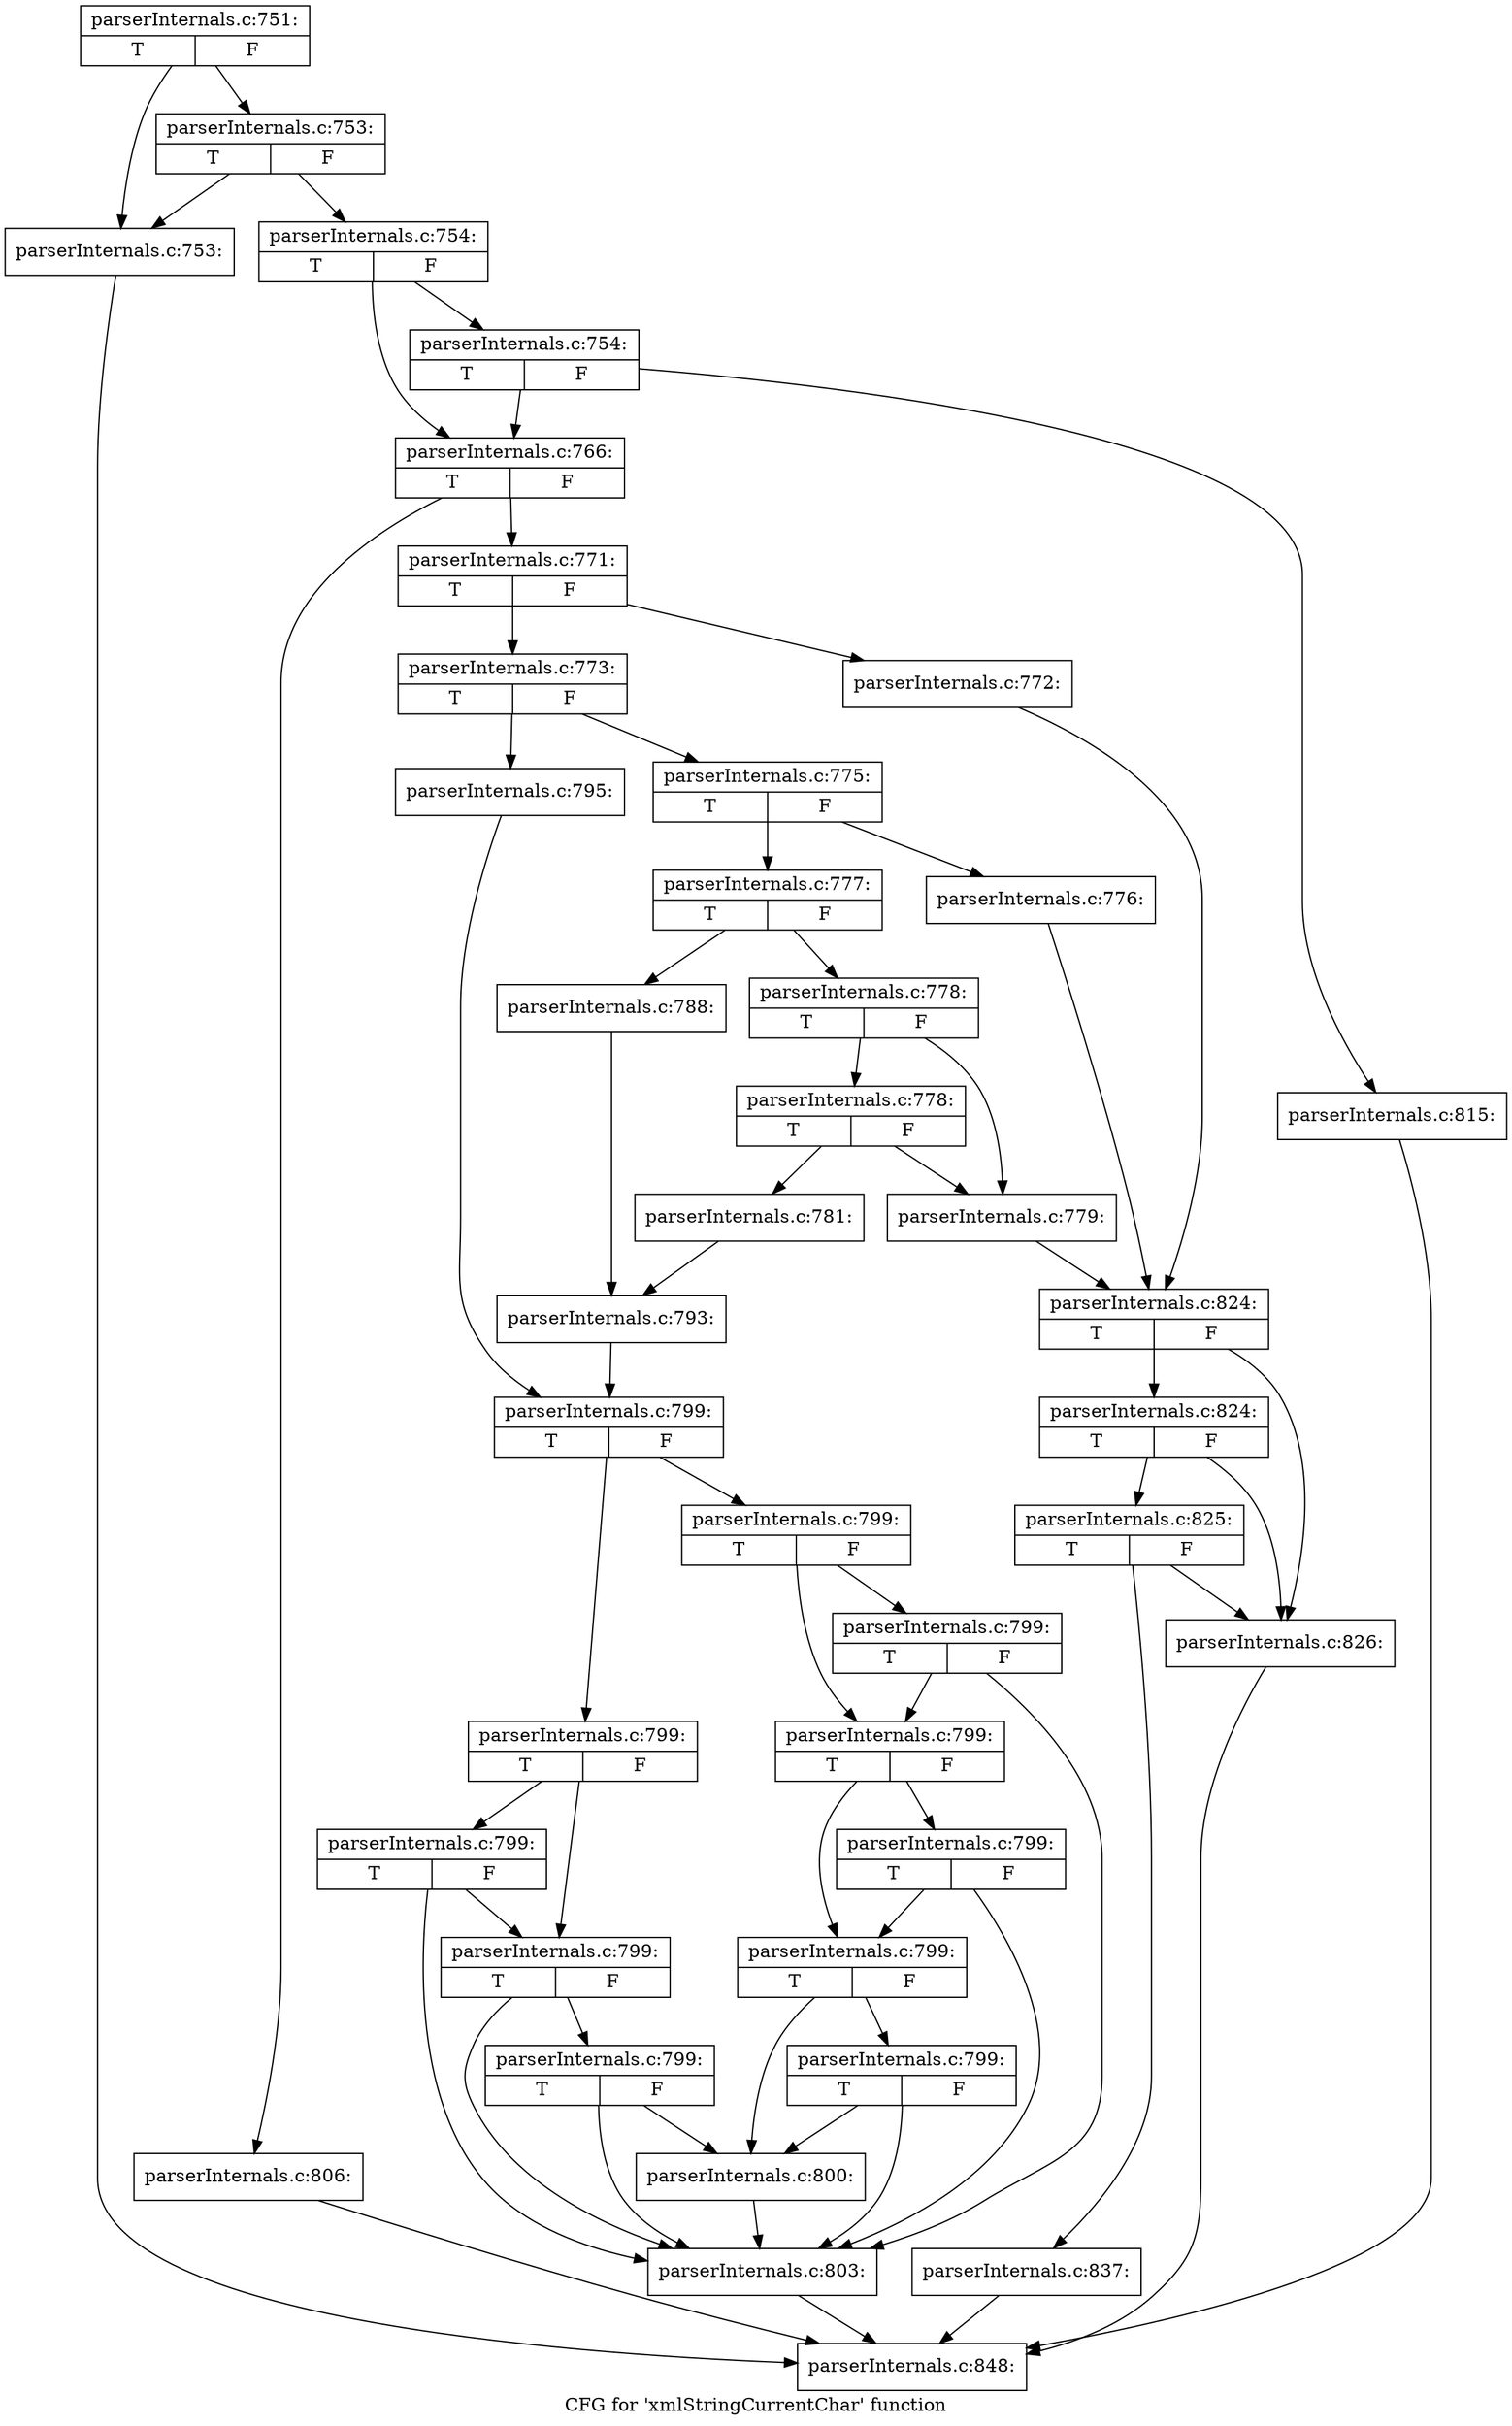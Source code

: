 digraph "CFG for 'xmlStringCurrentChar' function" {
	label="CFG for 'xmlStringCurrentChar' function";

	Node0x4ec0df0 [shape=record,label="{parserInternals.c:751:|{<s0>T|<s1>F}}"];
	Node0x4ec0df0 -> Node0x4ee4270;
	Node0x4ec0df0 -> Node0x4ee4310;
	Node0x4ee4310 [shape=record,label="{parserInternals.c:753:|{<s0>T|<s1>F}}"];
	Node0x4ee4310 -> Node0x4ee4270;
	Node0x4ee4310 -> Node0x4ee42c0;
	Node0x4ee4270 [shape=record,label="{parserInternals.c:753:}"];
	Node0x4ee4270 -> Node0x4ec0e70;
	Node0x4ee42c0 [shape=record,label="{parserInternals.c:754:|{<s0>T|<s1>F}}"];
	Node0x4ee42c0 -> Node0x4ee4a00;
	Node0x4ee42c0 -> Node0x4ee4aa0;
	Node0x4ee4aa0 [shape=record,label="{parserInternals.c:754:|{<s0>T|<s1>F}}"];
	Node0x4ee4aa0 -> Node0x4ee4a00;
	Node0x4ee4aa0 -> Node0x4ee4a50;
	Node0x4ee4a00 [shape=record,label="{parserInternals.c:766:|{<s0>T|<s1>F}}"];
	Node0x4ee4a00 -> Node0x4ee5900;
	Node0x4ee4a00 -> Node0x4ee59a0;
	Node0x4ee5900 [shape=record,label="{parserInternals.c:771:|{<s0>T|<s1>F}}"];
	Node0x4ee5900 -> Node0x4ee5de0;
	Node0x4ee5900 -> Node0x4ee5e30;
	Node0x4ee5de0 [shape=record,label="{parserInternals.c:772:}"];
	Node0x4ee5de0 -> Node0x4ee6280;
	Node0x4ee5e30 [shape=record,label="{parserInternals.c:773:|{<s0>T|<s1>F}}"];
	Node0x4ee5e30 -> Node0x4ee6ce0;
	Node0x4ee5e30 -> Node0x4ee6d80;
	Node0x4ee6ce0 [shape=record,label="{parserInternals.c:775:|{<s0>T|<s1>F}}"];
	Node0x4ee6ce0 -> Node0x4ee72b0;
	Node0x4ee6ce0 -> Node0x4ee7300;
	Node0x4ee72b0 [shape=record,label="{parserInternals.c:776:}"];
	Node0x4ee72b0 -> Node0x4ee6280;
	Node0x4ee7300 [shape=record,label="{parserInternals.c:777:|{<s0>T|<s1>F}}"];
	Node0x4ee7300 -> Node0x4ee78e0;
	Node0x4ee7300 -> Node0x4ee7980;
	Node0x4ee78e0 [shape=record,label="{parserInternals.c:778:|{<s0>T|<s1>F}}"];
	Node0x4ee78e0 -> Node0x4ee7eb0;
	Node0x4ee78e0 -> Node0x4ee7f50;
	Node0x4ee7f50 [shape=record,label="{parserInternals.c:778:|{<s0>T|<s1>F}}"];
	Node0x4ee7f50 -> Node0x4ee7eb0;
	Node0x4ee7f50 -> Node0x4ee7f00;
	Node0x4ee7eb0 [shape=record,label="{parserInternals.c:779:}"];
	Node0x4ee7eb0 -> Node0x4ee6280;
	Node0x4ee7f00 [shape=record,label="{parserInternals.c:781:}"];
	Node0x4ee7f00 -> Node0x4ee7930;
	Node0x4ee7980 [shape=record,label="{parserInternals.c:788:}"];
	Node0x4ee7980 -> Node0x4ee7930;
	Node0x4ee7930 [shape=record,label="{parserInternals.c:793:}"];
	Node0x4ee7930 -> Node0x4ee6d30;
	Node0x4ee6d80 [shape=record,label="{parserInternals.c:795:}"];
	Node0x4ee6d80 -> Node0x4ee6d30;
	Node0x4ee6d30 [shape=record,label="{parserInternals.c:799:|{<s0>T|<s1>F}}"];
	Node0x4ee6d30 -> Node0x4eec0b0;
	Node0x4ee6d30 -> Node0x4eec100;
	Node0x4eec0b0 [shape=record,label="{parserInternals.c:799:|{<s0>T|<s1>F}}"];
	Node0x4eec0b0 -> Node0x4eec3f0;
	Node0x4eec0b0 -> Node0x4eec3a0;
	Node0x4eec3f0 [shape=record,label="{parserInternals.c:799:|{<s0>T|<s1>F}}"];
	Node0x4eec3f0 -> Node0x4eec060;
	Node0x4eec3f0 -> Node0x4eec3a0;
	Node0x4eec3a0 [shape=record,label="{parserInternals.c:799:|{<s0>T|<s1>F}}"];
	Node0x4eec3a0 -> Node0x4eec060;
	Node0x4eec3a0 -> Node0x4eec350;
	Node0x4eec350 [shape=record,label="{parserInternals.c:799:|{<s0>T|<s1>F}}"];
	Node0x4eec350 -> Node0x4eec060;
	Node0x4eec350 -> Node0x4eec010;
	Node0x4eec100 [shape=record,label="{parserInternals.c:799:|{<s0>T|<s1>F}}"];
	Node0x4eec100 -> Node0x4eecaa0;
	Node0x4eec100 -> Node0x4eeca50;
	Node0x4eecaa0 [shape=record,label="{parserInternals.c:799:|{<s0>T|<s1>F}}"];
	Node0x4eecaa0 -> Node0x4eec060;
	Node0x4eecaa0 -> Node0x4eeca50;
	Node0x4eeca50 [shape=record,label="{parserInternals.c:799:|{<s0>T|<s1>F}}"];
	Node0x4eeca50 -> Node0x4eecdd0;
	Node0x4eeca50 -> Node0x4eeca00;
	Node0x4eecdd0 [shape=record,label="{parserInternals.c:799:|{<s0>T|<s1>F}}"];
	Node0x4eecdd0 -> Node0x4eec060;
	Node0x4eecdd0 -> Node0x4eeca00;
	Node0x4eeca00 [shape=record,label="{parserInternals.c:799:|{<s0>T|<s1>F}}"];
	Node0x4eeca00 -> Node0x4eed100;
	Node0x4eeca00 -> Node0x4eec010;
	Node0x4eed100 [shape=record,label="{parserInternals.c:799:|{<s0>T|<s1>F}}"];
	Node0x4eed100 -> Node0x4eec060;
	Node0x4eed100 -> Node0x4eec010;
	Node0x4eec010 [shape=record,label="{parserInternals.c:800:}"];
	Node0x4eec010 -> Node0x4eec060;
	Node0x4eec060 [shape=record,label="{parserInternals.c:803:}"];
	Node0x4eec060 -> Node0x4ec0e70;
	Node0x4ee59a0 [shape=record,label="{parserInternals.c:806:}"];
	Node0x4ee59a0 -> Node0x4ec0e70;
	Node0x4ee4a50 [shape=record,label="{parserInternals.c:815:}"];
	Node0x4ee4a50 -> Node0x4ec0e70;
	Node0x4ee6280 [shape=record,label="{parserInternals.c:824:|{<s0>T|<s1>F}}"];
	Node0x4ee6280 -> Node0x4ee5950;
	Node0x4ee6280 -> Node0x4eee630;
	Node0x4eee630 [shape=record,label="{parserInternals.c:824:|{<s0>T|<s1>F}}"];
	Node0x4eee630 -> Node0x4ee5950;
	Node0x4eee630 -> Node0x4eee5b0;
	Node0x4eee5b0 [shape=record,label="{parserInternals.c:825:|{<s0>T|<s1>F}}"];
	Node0x4eee5b0 -> Node0x4ee5950;
	Node0x4eee5b0 -> Node0x4eee560;
	Node0x4ee5950 [shape=record,label="{parserInternals.c:826:}"];
	Node0x4ee5950 -> Node0x4ec0e70;
	Node0x4eee560 [shape=record,label="{parserInternals.c:837:}"];
	Node0x4eee560 -> Node0x4ec0e70;
	Node0x4ec0e70 [shape=record,label="{parserInternals.c:848:}"];
}

